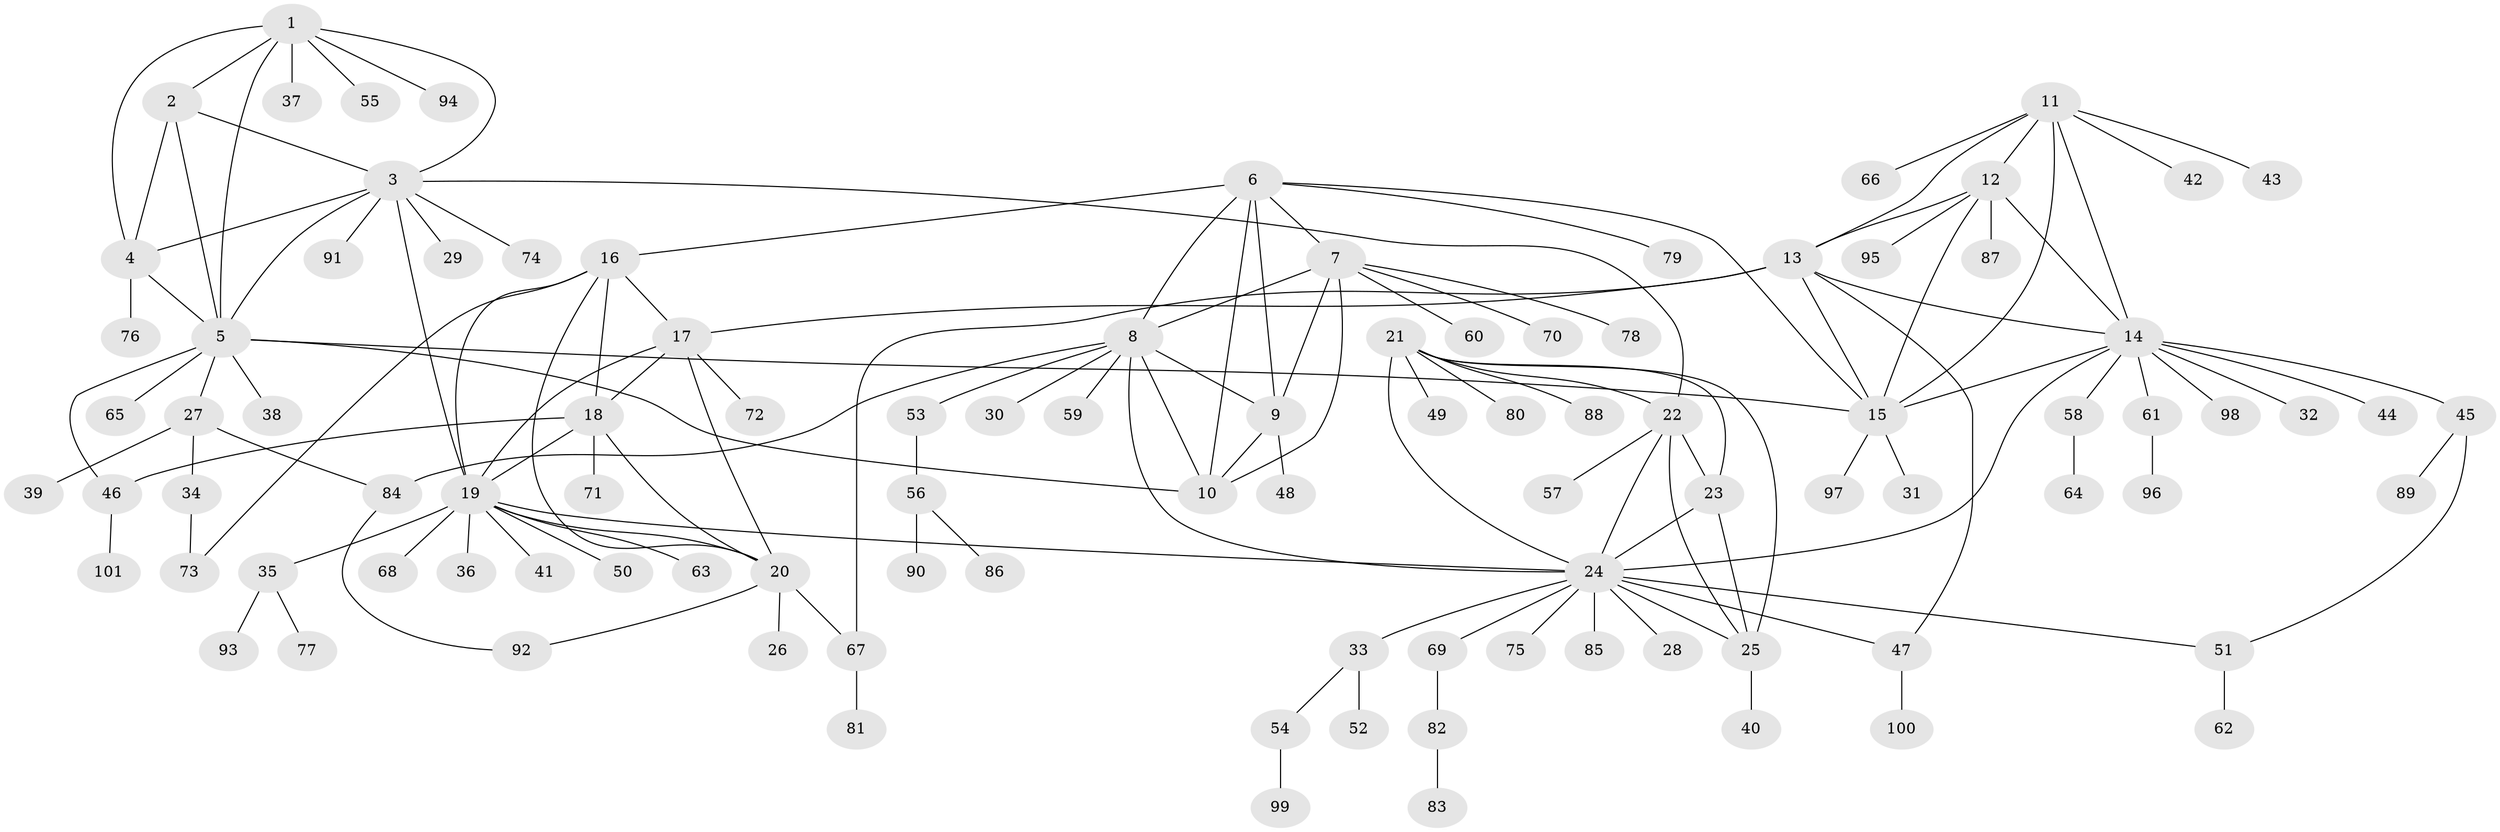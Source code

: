 // coarse degree distribution, {2: 0.05, 3: 0.05, 6: 0.075, 4: 0.025, 1: 0.7, 10: 0.05, 7: 0.025, 9: 0.025}
// Generated by graph-tools (version 1.1) at 2025/57/03/04/25 21:57:54]
// undirected, 101 vertices, 143 edges
graph export_dot {
graph [start="1"]
  node [color=gray90,style=filled];
  1;
  2;
  3;
  4;
  5;
  6;
  7;
  8;
  9;
  10;
  11;
  12;
  13;
  14;
  15;
  16;
  17;
  18;
  19;
  20;
  21;
  22;
  23;
  24;
  25;
  26;
  27;
  28;
  29;
  30;
  31;
  32;
  33;
  34;
  35;
  36;
  37;
  38;
  39;
  40;
  41;
  42;
  43;
  44;
  45;
  46;
  47;
  48;
  49;
  50;
  51;
  52;
  53;
  54;
  55;
  56;
  57;
  58;
  59;
  60;
  61;
  62;
  63;
  64;
  65;
  66;
  67;
  68;
  69;
  70;
  71;
  72;
  73;
  74;
  75;
  76;
  77;
  78;
  79;
  80;
  81;
  82;
  83;
  84;
  85;
  86;
  87;
  88;
  89;
  90;
  91;
  92;
  93;
  94;
  95;
  96;
  97;
  98;
  99;
  100;
  101;
  1 -- 2;
  1 -- 3;
  1 -- 4;
  1 -- 5;
  1 -- 37;
  1 -- 55;
  1 -- 94;
  2 -- 3;
  2 -- 4;
  2 -- 5;
  3 -- 4;
  3 -- 5;
  3 -- 19;
  3 -- 22;
  3 -- 29;
  3 -- 74;
  3 -- 91;
  4 -- 5;
  4 -- 76;
  5 -- 10;
  5 -- 15;
  5 -- 27;
  5 -- 38;
  5 -- 46;
  5 -- 65;
  6 -- 7;
  6 -- 8;
  6 -- 9;
  6 -- 10;
  6 -- 15;
  6 -- 16;
  6 -- 79;
  7 -- 8;
  7 -- 9;
  7 -- 10;
  7 -- 60;
  7 -- 70;
  7 -- 78;
  8 -- 9;
  8 -- 10;
  8 -- 24;
  8 -- 30;
  8 -- 53;
  8 -- 59;
  8 -- 84;
  9 -- 10;
  9 -- 48;
  11 -- 12;
  11 -- 13;
  11 -- 14;
  11 -- 15;
  11 -- 42;
  11 -- 43;
  11 -- 66;
  12 -- 13;
  12 -- 14;
  12 -- 15;
  12 -- 87;
  12 -- 95;
  13 -- 14;
  13 -- 15;
  13 -- 17;
  13 -- 47;
  13 -- 67;
  14 -- 15;
  14 -- 24;
  14 -- 32;
  14 -- 44;
  14 -- 45;
  14 -- 58;
  14 -- 61;
  14 -- 98;
  15 -- 31;
  15 -- 97;
  16 -- 17;
  16 -- 18;
  16 -- 19;
  16 -- 20;
  16 -- 73;
  17 -- 18;
  17 -- 19;
  17 -- 20;
  17 -- 72;
  18 -- 19;
  18 -- 20;
  18 -- 46;
  18 -- 71;
  19 -- 20;
  19 -- 24;
  19 -- 35;
  19 -- 36;
  19 -- 41;
  19 -- 50;
  19 -- 63;
  19 -- 68;
  20 -- 26;
  20 -- 67;
  20 -- 92;
  21 -- 22;
  21 -- 23;
  21 -- 24;
  21 -- 25;
  21 -- 49;
  21 -- 80;
  21 -- 88;
  22 -- 23;
  22 -- 24;
  22 -- 25;
  22 -- 57;
  23 -- 24;
  23 -- 25;
  24 -- 25;
  24 -- 28;
  24 -- 33;
  24 -- 47;
  24 -- 51;
  24 -- 69;
  24 -- 75;
  24 -- 85;
  25 -- 40;
  27 -- 34;
  27 -- 39;
  27 -- 84;
  33 -- 52;
  33 -- 54;
  34 -- 73;
  35 -- 77;
  35 -- 93;
  45 -- 51;
  45 -- 89;
  46 -- 101;
  47 -- 100;
  51 -- 62;
  53 -- 56;
  54 -- 99;
  56 -- 86;
  56 -- 90;
  58 -- 64;
  61 -- 96;
  67 -- 81;
  69 -- 82;
  82 -- 83;
  84 -- 92;
}
